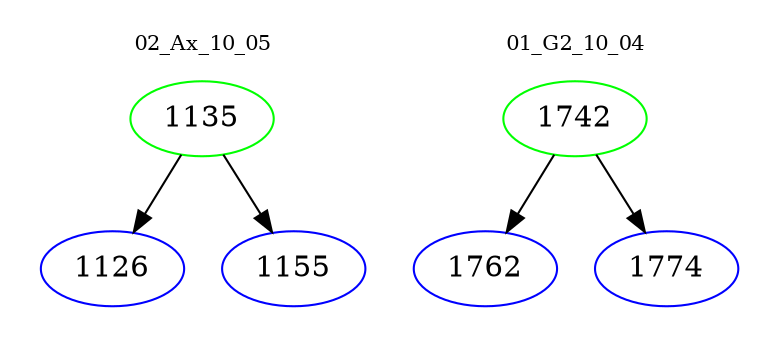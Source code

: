 digraph{
subgraph cluster_0 {
color = white
label = "02_Ax_10_05";
fontsize=10;
T0_1135 [label="1135", color="green"]
T0_1135 -> T0_1126 [color="black"]
T0_1126 [label="1126", color="blue"]
T0_1135 -> T0_1155 [color="black"]
T0_1155 [label="1155", color="blue"]
}
subgraph cluster_1 {
color = white
label = "01_G2_10_04";
fontsize=10;
T1_1742 [label="1742", color="green"]
T1_1742 -> T1_1762 [color="black"]
T1_1762 [label="1762", color="blue"]
T1_1742 -> T1_1774 [color="black"]
T1_1774 [label="1774", color="blue"]
}
}
